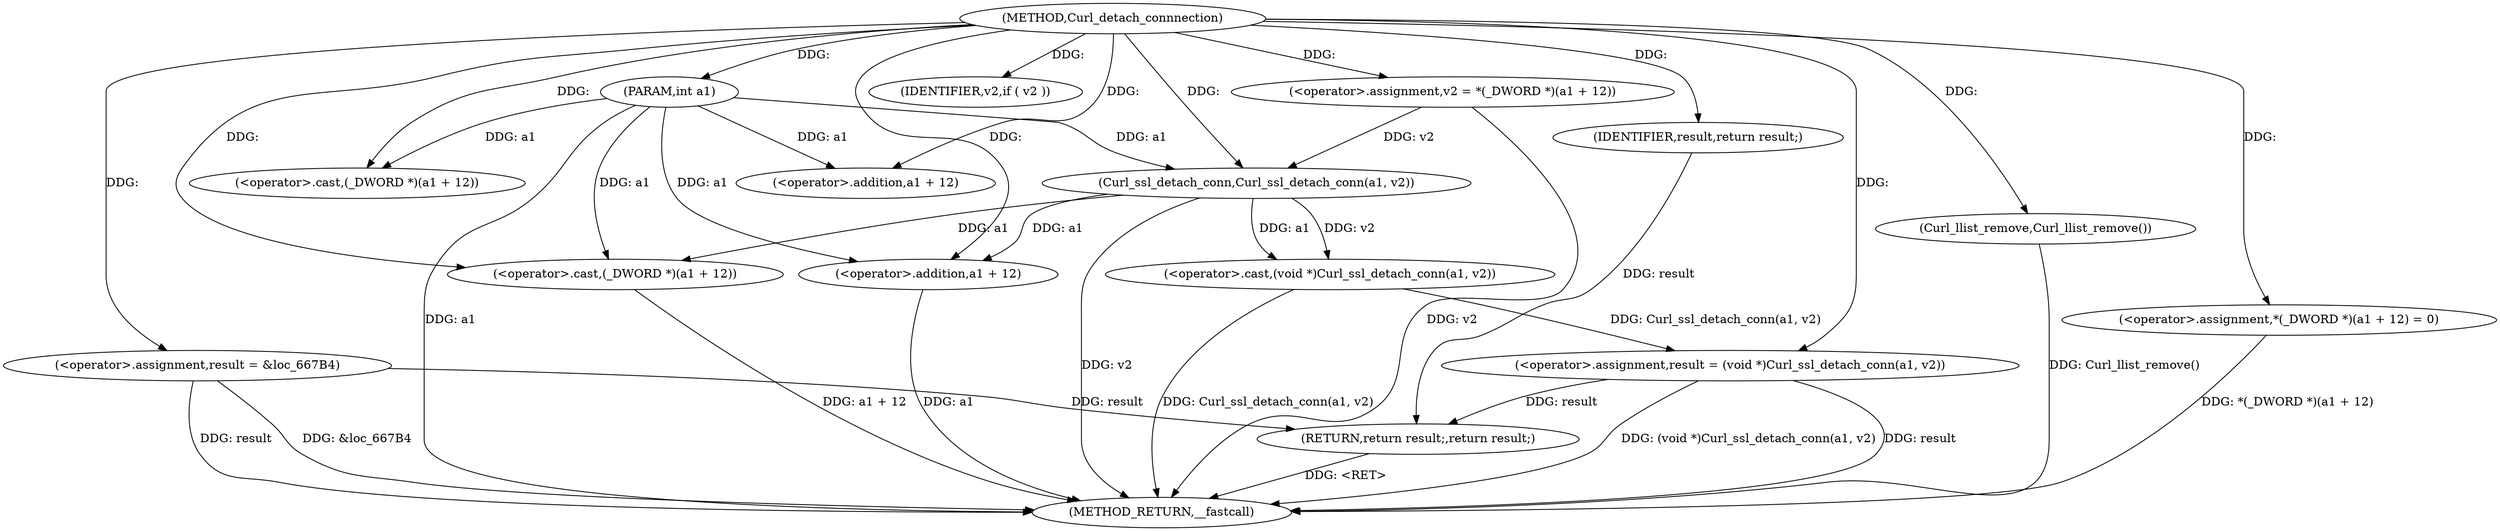 digraph Curl_detach_connnection {  
"1000103" [label = "(METHOD,Curl_detach_connnection)" ]
"1000141" [label = "(METHOD_RETURN,__fastcall)" ]
"1000104" [label = "(PARAM,int a1)" ]
"1000108" [label = "(<operator>.assignment,result = &loc_667B4)" ]
"1000112" [label = "(<operator>.assignment,v2 = *(_DWORD *)(a1 + 12))" ]
"1000115" [label = "(<operator>.cast,(_DWORD *)(a1 + 12))" ]
"1000117" [label = "(<operator>.addition,a1 + 12)" ]
"1000121" [label = "(IDENTIFIER,v2,if ( v2 ))" ]
"1000123" [label = "(Curl_llist_remove,Curl_llist_remove())" ]
"1000124" [label = "(<operator>.assignment,result = (void *)Curl_ssl_detach_conn(a1, v2))" ]
"1000126" [label = "(<operator>.cast,(void *)Curl_ssl_detach_conn(a1, v2))" ]
"1000128" [label = "(Curl_ssl_detach_conn,Curl_ssl_detach_conn(a1, v2))" ]
"1000131" [label = "(<operator>.assignment,*(_DWORD *)(a1 + 12) = 0)" ]
"1000133" [label = "(<operator>.cast,(_DWORD *)(a1 + 12))" ]
"1000135" [label = "(<operator>.addition,a1 + 12)" ]
"1000139" [label = "(RETURN,return result;,return result;)" ]
"1000140" [label = "(IDENTIFIER,result,return result;)" ]
  "1000135" -> "1000141"  [ label = "DDG: a1"] 
  "1000108" -> "1000141"  [ label = "DDG: result"] 
  "1000128" -> "1000141"  [ label = "DDG: v2"] 
  "1000104" -> "1000141"  [ label = "DDG: a1"] 
  "1000123" -> "1000141"  [ label = "DDG: Curl_llist_remove()"] 
  "1000112" -> "1000141"  [ label = "DDG: v2"] 
  "1000126" -> "1000141"  [ label = "DDG: Curl_ssl_detach_conn(a1, v2)"] 
  "1000108" -> "1000141"  [ label = "DDG: &loc_667B4"] 
  "1000133" -> "1000141"  [ label = "DDG: a1 + 12"] 
  "1000124" -> "1000141"  [ label = "DDG: (void *)Curl_ssl_detach_conn(a1, v2)"] 
  "1000124" -> "1000141"  [ label = "DDG: result"] 
  "1000131" -> "1000141"  [ label = "DDG: *(_DWORD *)(a1 + 12)"] 
  "1000139" -> "1000141"  [ label = "DDG: <RET>"] 
  "1000103" -> "1000104"  [ label = "DDG: "] 
  "1000103" -> "1000108"  [ label = "DDG: "] 
  "1000103" -> "1000112"  [ label = "DDG: "] 
  "1000104" -> "1000115"  [ label = "DDG: a1"] 
  "1000103" -> "1000115"  [ label = "DDG: "] 
  "1000104" -> "1000117"  [ label = "DDG: a1"] 
  "1000103" -> "1000117"  [ label = "DDG: "] 
  "1000103" -> "1000121"  [ label = "DDG: "] 
  "1000103" -> "1000123"  [ label = "DDG: "] 
  "1000126" -> "1000124"  [ label = "DDG: Curl_ssl_detach_conn(a1, v2)"] 
  "1000103" -> "1000124"  [ label = "DDG: "] 
  "1000128" -> "1000126"  [ label = "DDG: a1"] 
  "1000128" -> "1000126"  [ label = "DDG: v2"] 
  "1000104" -> "1000128"  [ label = "DDG: a1"] 
  "1000103" -> "1000128"  [ label = "DDG: "] 
  "1000112" -> "1000128"  [ label = "DDG: v2"] 
  "1000103" -> "1000131"  [ label = "DDG: "] 
  "1000128" -> "1000133"  [ label = "DDG: a1"] 
  "1000104" -> "1000133"  [ label = "DDG: a1"] 
  "1000103" -> "1000133"  [ label = "DDG: "] 
  "1000128" -> "1000135"  [ label = "DDG: a1"] 
  "1000104" -> "1000135"  [ label = "DDG: a1"] 
  "1000103" -> "1000135"  [ label = "DDG: "] 
  "1000140" -> "1000139"  [ label = "DDG: result"] 
  "1000108" -> "1000139"  [ label = "DDG: result"] 
  "1000124" -> "1000139"  [ label = "DDG: result"] 
  "1000103" -> "1000140"  [ label = "DDG: "] 
}
